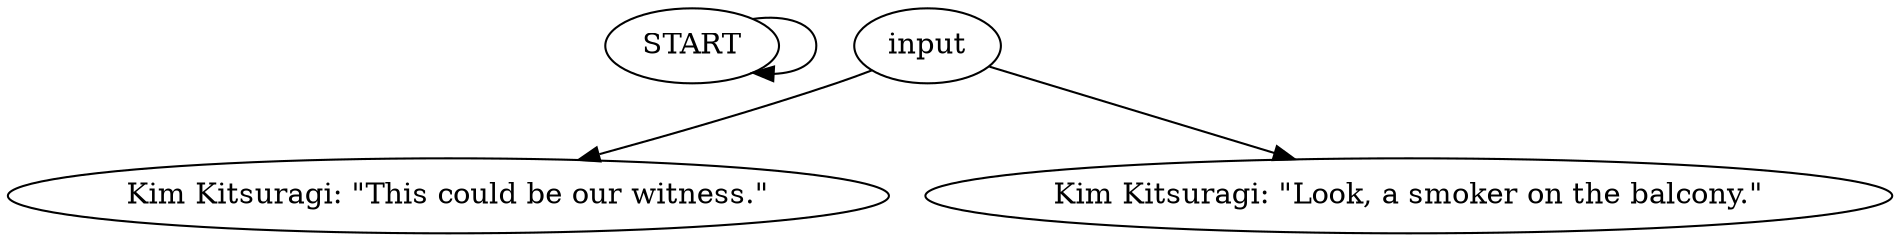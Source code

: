 # BACKYARD / KIM barks
# Kim barks when you step in the courtyard.
# ==================================================
digraph G {
	  0 [label="START"];
	  1 [label="input"];
	  2 [label="Kim Kitsuragi: \"This could be our witness.\""];
	  3 [label="Kim Kitsuragi: \"Look, a smoker on the balcony.\""];
	  0 -> 0
	  1 -> 2
	  1 -> 3
}

